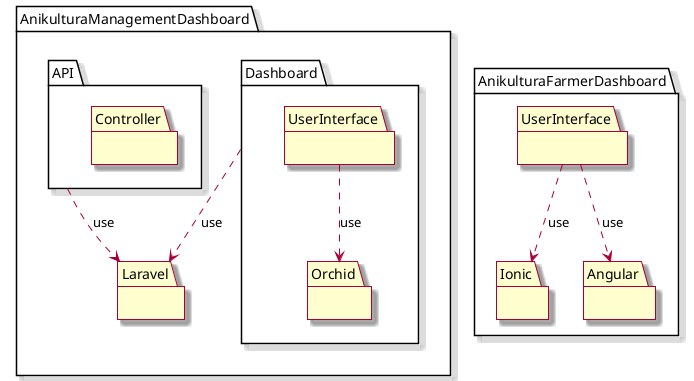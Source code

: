 @startuml
skin rose

package AnikulturaManagementDashboard {
    package Dashboard {
        package UserInterface {

        }

        package Orchid {

        }

        UserInterface ..> Orchid : use
    }

    package API {
        package Controller {

        }
    }

    package Laravel {

    }

    Dashboard ..> Laravel : use
    API ..> Laravel : use
}

package AnikulturaFarmerDashboard {
    package "UserInterface" as fui {

    }

    package Ionic {

    }

    package Angular {

    }

    fui ..> Ionic : use
    fui ..> Angular : use
}

@enduml